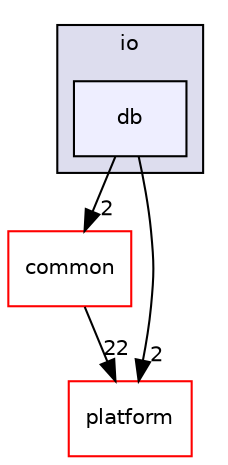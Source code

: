 digraph "bioexplorer/backend/science/io/db" {
  compound=true
  node [ fontsize="10", fontname="Helvetica"];
  edge [ labelfontsize="10", labelfontname="Helvetica"];
  subgraph clusterdir_250f267abadc546ecc00bd4d0ef83277 {
    graph [ bgcolor="#ddddee", pencolor="black", label="io" fontname="Helvetica", fontsize="10", URL="dir_250f267abadc546ecc00bd4d0ef83277.html"]
  dir_aef464c5d97c1e0202d33a8646202420 [shape=box, label="db", style="filled", fillcolor="#eeeeff", pencolor="black", URL="dir_aef464c5d97c1e0202d33a8646202420.html"];
  }
  dir_5e35986c19ea419782b8bbaa2dbf7d22 [shape=box label="common" fillcolor="white" style="filled" color="red" URL="dir_5e35986c19ea419782b8bbaa2dbf7d22.html"];
  dir_c5a52a81292cf9a5167198f4f346d6d9 [shape=box label="platform" fillcolor="white" style="filled" color="red" URL="dir_c5a52a81292cf9a5167198f4f346d6d9.html"];
  dir_aef464c5d97c1e0202d33a8646202420->dir_5e35986c19ea419782b8bbaa2dbf7d22 [headlabel="2", labeldistance=1.5 headhref="dir_000046_000039.html"];
  dir_aef464c5d97c1e0202d33a8646202420->dir_c5a52a81292cf9a5167198f4f346d6d9 [headlabel="2", labeldistance=1.5 headhref="dir_000046_000059.html"];
  dir_5e35986c19ea419782b8bbaa2dbf7d22->dir_c5a52a81292cf9a5167198f4f346d6d9 [headlabel="22", labeldistance=1.5 headhref="dir_000039_000059.html"];
}
